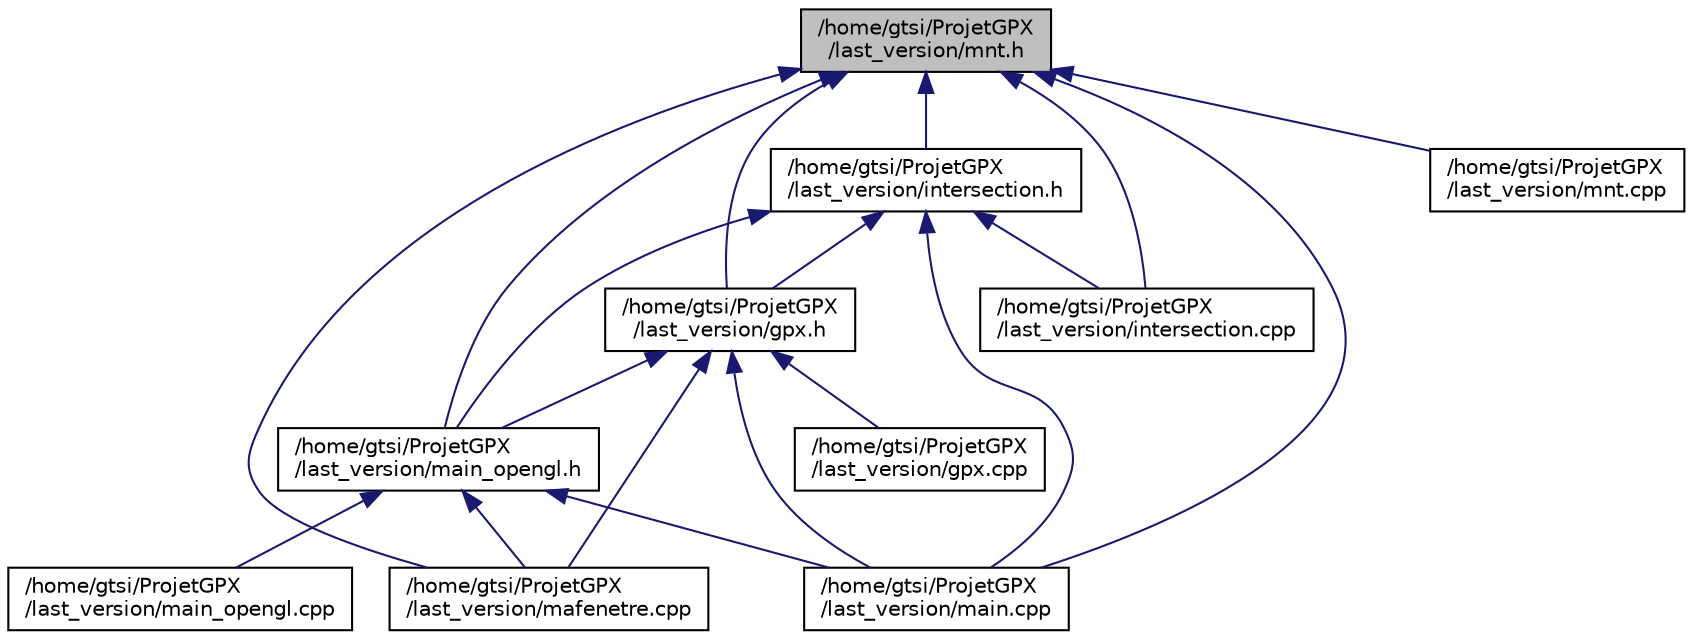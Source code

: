 digraph "/home/gtsi/ProjetGPX/last_version/mnt.h"
{
  edge [fontname="Helvetica",fontsize="10",labelfontname="Helvetica",labelfontsize="10"];
  node [fontname="Helvetica",fontsize="10",shape=record];
  Node1 [label="/home/gtsi/ProjetGPX\l/last_version/mnt.h",height=0.2,width=0.4,color="black", fillcolor="grey75", style="filled", fontcolor="black"];
  Node1 -> Node2 [dir="back",color="midnightblue",fontsize="10",style="solid",fontname="Helvetica"];
  Node2 [label="/home/gtsi/ProjetGPX\l/last_version/gpx.h",height=0.2,width=0.4,color="black", fillcolor="white", style="filled",URL="$gpx_8h.html"];
  Node2 -> Node3 [dir="back",color="midnightblue",fontsize="10",style="solid",fontname="Helvetica"];
  Node3 [label="/home/gtsi/ProjetGPX\l/last_version/gpx.cpp",height=0.2,width=0.4,color="black", fillcolor="white", style="filled",URL="$gpx_8cpp.html"];
  Node2 -> Node4 [dir="back",color="midnightblue",fontsize="10",style="solid",fontname="Helvetica"];
  Node4 [label="/home/gtsi/ProjetGPX\l/last_version/main_opengl.h",height=0.2,width=0.4,color="black", fillcolor="white", style="filled",URL="$main__opengl_8h.html"];
  Node4 -> Node5 [dir="back",color="midnightblue",fontsize="10",style="solid",fontname="Helvetica"];
  Node5 [label="/home/gtsi/ProjetGPX\l/last_version/mafenetre.cpp",height=0.2,width=0.4,color="black", fillcolor="white", style="filled",URL="$mafenetre_8cpp.html"];
  Node4 -> Node6 [dir="back",color="midnightblue",fontsize="10",style="solid",fontname="Helvetica"];
  Node6 [label="/home/gtsi/ProjetGPX\l/last_version/main.cpp",height=0.2,width=0.4,color="black", fillcolor="white", style="filled",URL="$main_8cpp.html"];
  Node4 -> Node7 [dir="back",color="midnightblue",fontsize="10",style="solid",fontname="Helvetica"];
  Node7 [label="/home/gtsi/ProjetGPX\l/last_version/main_opengl.cpp",height=0.2,width=0.4,color="black", fillcolor="white", style="filled",URL="$main__opengl_8cpp.html"];
  Node2 -> Node5 [dir="back",color="midnightblue",fontsize="10",style="solid",fontname="Helvetica"];
  Node2 -> Node6 [dir="back",color="midnightblue",fontsize="10",style="solid",fontname="Helvetica"];
  Node1 -> Node8 [dir="back",color="midnightblue",fontsize="10",style="solid",fontname="Helvetica"];
  Node8 [label="/home/gtsi/ProjetGPX\l/last_version/intersection.h",height=0.2,width=0.4,color="black", fillcolor="white", style="filled",URL="$intersection_8h.html",tooltip="Functions to calculate intersections between a gpx and DEM, including calculation of altitudes from t..."];
  Node8 -> Node2 [dir="back",color="midnightblue",fontsize="10",style="solid",fontname="Helvetica"];
  Node8 -> Node9 [dir="back",color="midnightblue",fontsize="10",style="solid",fontname="Helvetica"];
  Node9 [label="/home/gtsi/ProjetGPX\l/last_version/intersection.cpp",height=0.2,width=0.4,color="black", fillcolor="white", style="filled",URL="$intersection_8cpp.html"];
  Node8 -> Node4 [dir="back",color="midnightblue",fontsize="10",style="solid",fontname="Helvetica"];
  Node8 -> Node6 [dir="back",color="midnightblue",fontsize="10",style="solid",fontname="Helvetica"];
  Node1 -> Node9 [dir="back",color="midnightblue",fontsize="10",style="solid",fontname="Helvetica"];
  Node1 -> Node4 [dir="back",color="midnightblue",fontsize="10",style="solid",fontname="Helvetica"];
  Node1 -> Node5 [dir="back",color="midnightblue",fontsize="10",style="solid",fontname="Helvetica"];
  Node1 -> Node6 [dir="back",color="midnightblue",fontsize="10",style="solid",fontname="Helvetica"];
  Node1 -> Node10 [dir="back",color="midnightblue",fontsize="10",style="solid",fontname="Helvetica"];
  Node10 [label="/home/gtsi/ProjetGPX\l/last_version/mnt.cpp",height=0.2,width=0.4,color="black", fillcolor="white", style="filled",URL="$mnt_8cpp.html"];
}
